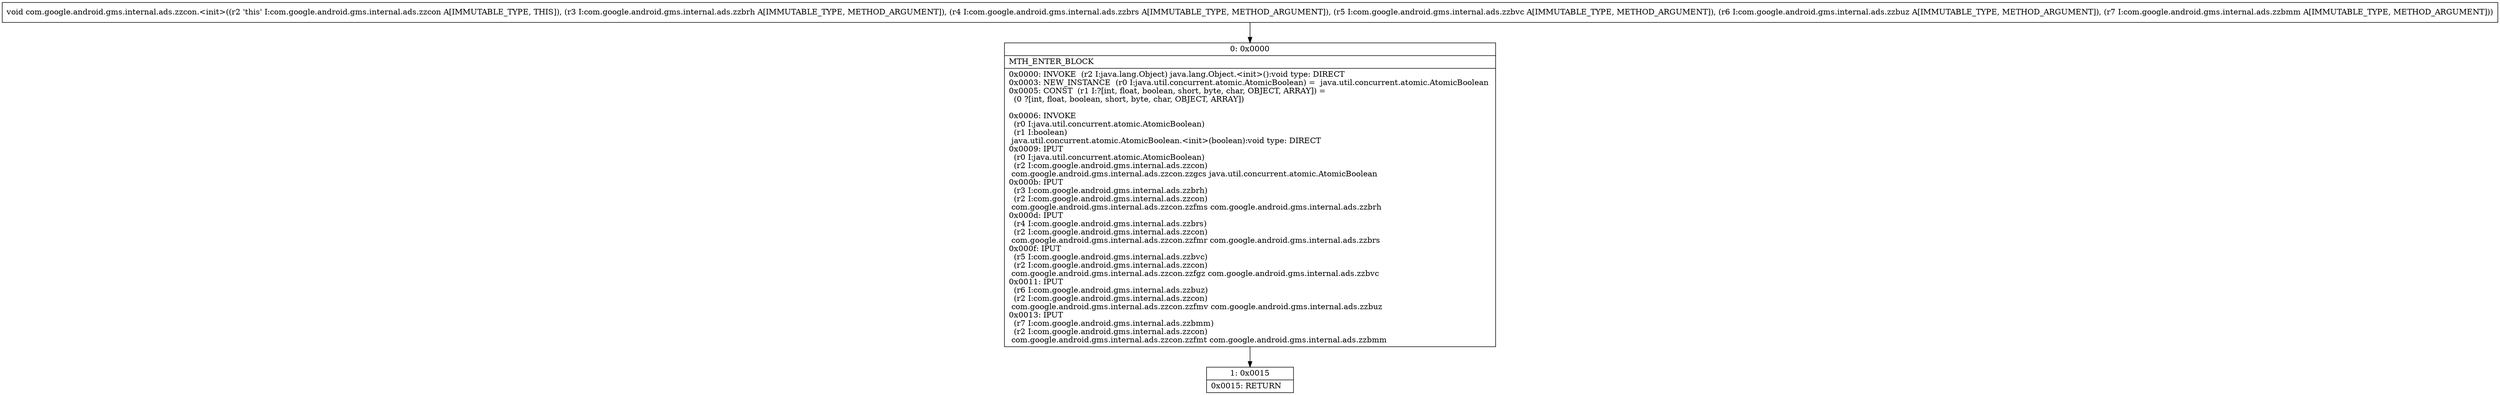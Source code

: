 digraph "CFG forcom.google.android.gms.internal.ads.zzcon.\<init\>(Lcom\/google\/android\/gms\/internal\/ads\/zzbrh;Lcom\/google\/android\/gms\/internal\/ads\/zzbrs;Lcom\/google\/android\/gms\/internal\/ads\/zzbvc;Lcom\/google\/android\/gms\/internal\/ads\/zzbuz;Lcom\/google\/android\/gms\/internal\/ads\/zzbmm;)V" {
Node_0 [shape=record,label="{0\:\ 0x0000|MTH_ENTER_BLOCK\l|0x0000: INVOKE  (r2 I:java.lang.Object) java.lang.Object.\<init\>():void type: DIRECT \l0x0003: NEW_INSTANCE  (r0 I:java.util.concurrent.atomic.AtomicBoolean) =  java.util.concurrent.atomic.AtomicBoolean \l0x0005: CONST  (r1 I:?[int, float, boolean, short, byte, char, OBJECT, ARRAY]) = \l  (0 ?[int, float, boolean, short, byte, char, OBJECT, ARRAY])\l \l0x0006: INVOKE  \l  (r0 I:java.util.concurrent.atomic.AtomicBoolean)\l  (r1 I:boolean)\l java.util.concurrent.atomic.AtomicBoolean.\<init\>(boolean):void type: DIRECT \l0x0009: IPUT  \l  (r0 I:java.util.concurrent.atomic.AtomicBoolean)\l  (r2 I:com.google.android.gms.internal.ads.zzcon)\l com.google.android.gms.internal.ads.zzcon.zzgcs java.util.concurrent.atomic.AtomicBoolean \l0x000b: IPUT  \l  (r3 I:com.google.android.gms.internal.ads.zzbrh)\l  (r2 I:com.google.android.gms.internal.ads.zzcon)\l com.google.android.gms.internal.ads.zzcon.zzfms com.google.android.gms.internal.ads.zzbrh \l0x000d: IPUT  \l  (r4 I:com.google.android.gms.internal.ads.zzbrs)\l  (r2 I:com.google.android.gms.internal.ads.zzcon)\l com.google.android.gms.internal.ads.zzcon.zzfmr com.google.android.gms.internal.ads.zzbrs \l0x000f: IPUT  \l  (r5 I:com.google.android.gms.internal.ads.zzbvc)\l  (r2 I:com.google.android.gms.internal.ads.zzcon)\l com.google.android.gms.internal.ads.zzcon.zzfgz com.google.android.gms.internal.ads.zzbvc \l0x0011: IPUT  \l  (r6 I:com.google.android.gms.internal.ads.zzbuz)\l  (r2 I:com.google.android.gms.internal.ads.zzcon)\l com.google.android.gms.internal.ads.zzcon.zzfmv com.google.android.gms.internal.ads.zzbuz \l0x0013: IPUT  \l  (r7 I:com.google.android.gms.internal.ads.zzbmm)\l  (r2 I:com.google.android.gms.internal.ads.zzcon)\l com.google.android.gms.internal.ads.zzcon.zzfmt com.google.android.gms.internal.ads.zzbmm \l}"];
Node_1 [shape=record,label="{1\:\ 0x0015|0x0015: RETURN   \l}"];
MethodNode[shape=record,label="{void com.google.android.gms.internal.ads.zzcon.\<init\>((r2 'this' I:com.google.android.gms.internal.ads.zzcon A[IMMUTABLE_TYPE, THIS]), (r3 I:com.google.android.gms.internal.ads.zzbrh A[IMMUTABLE_TYPE, METHOD_ARGUMENT]), (r4 I:com.google.android.gms.internal.ads.zzbrs A[IMMUTABLE_TYPE, METHOD_ARGUMENT]), (r5 I:com.google.android.gms.internal.ads.zzbvc A[IMMUTABLE_TYPE, METHOD_ARGUMENT]), (r6 I:com.google.android.gms.internal.ads.zzbuz A[IMMUTABLE_TYPE, METHOD_ARGUMENT]), (r7 I:com.google.android.gms.internal.ads.zzbmm A[IMMUTABLE_TYPE, METHOD_ARGUMENT])) }"];
MethodNode -> Node_0;
Node_0 -> Node_1;
}

